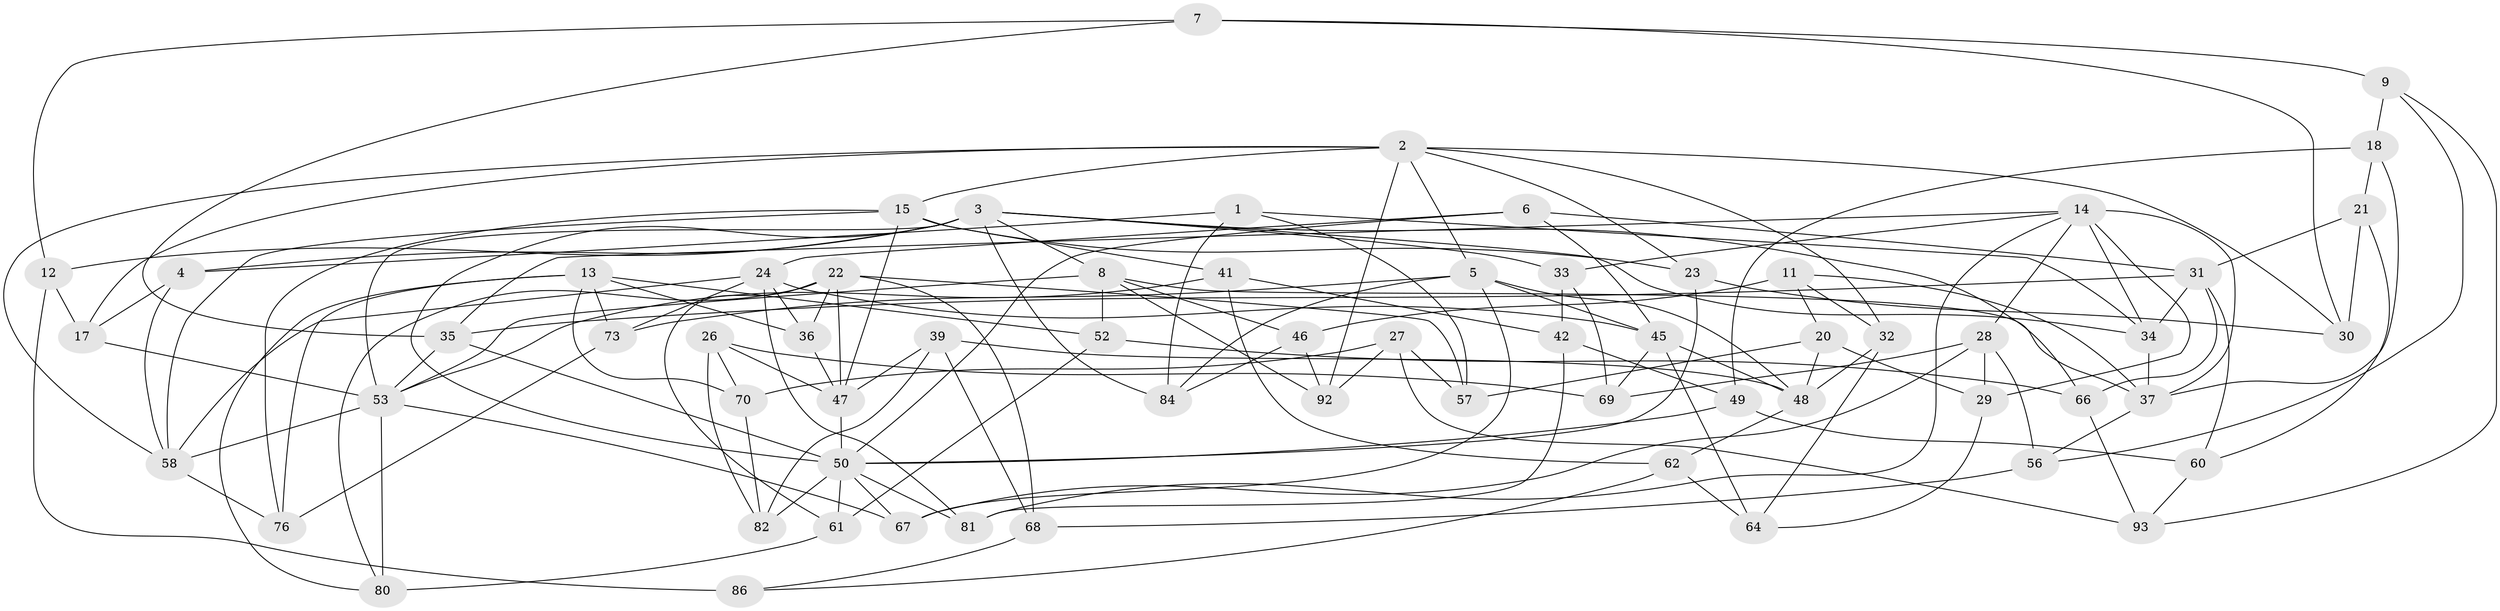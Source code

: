 // original degree distribution, {4: 1.0}
// Generated by graph-tools (version 1.1) at 2025/20/03/04/25 18:20:52]
// undirected, 65 vertices, 154 edges
graph export_dot {
graph [start="1"]
  node [color=gray90,style=filled];
  1;
  2 [super="+44"];
  3 [super="+16+85+87"];
  4;
  5 [super="+19"];
  6;
  7;
  8 [super="+10"];
  9;
  11;
  12 [super="+38"];
  13 [super="+25"];
  14 [super="+75+77"];
  15 [super="+74"];
  17;
  18;
  20;
  21;
  22 [super="+40"];
  23;
  24 [super="+90"];
  26;
  27;
  28 [super="+88"];
  29;
  30;
  31 [super="+43"];
  32;
  33;
  34 [super="+91"];
  35 [super="+54"];
  36;
  37 [super="+89"];
  39;
  41;
  42;
  45 [super="+63"];
  46;
  47 [super="+51"];
  48 [super="+55"];
  49;
  50 [super="+71+59"];
  52;
  53 [super="+72+78"];
  56;
  57;
  58 [super="+94"];
  60;
  61;
  62;
  64;
  66;
  67;
  68;
  69;
  70;
  73;
  76;
  80;
  81;
  82;
  84;
  86;
  92;
  93;
  1 -- 84;
  1 -- 57;
  1 -- 4;
  1 -- 34;
  2 -- 23;
  2 -- 58;
  2 -- 32;
  2 -- 17;
  2 -- 92;
  2 -- 30;
  2 -- 5;
  2 -- 15;
  3 -- 33;
  3 -- 66;
  3 -- 12 [weight=2];
  3 -- 8;
  3 -- 84;
  3 -- 4;
  3 -- 34;
  3 -- 53;
  3 -- 50;
  4 -- 17;
  4 -- 58;
  5 -- 67;
  5 -- 73;
  5 -- 84;
  5 -- 48;
  5 -- 45;
  6 -- 45;
  6 -- 31;
  6 -- 24;
  6 -- 50;
  7 -- 30;
  7 -- 9;
  7 -- 35;
  7 -- 12;
  8 -- 52;
  8 -- 46;
  8 -- 53;
  8 -- 92;
  8 -- 37;
  9 -- 93;
  9 -- 56;
  9 -- 18;
  11 -- 37;
  11 -- 46;
  11 -- 32;
  11 -- 20;
  12 -- 86 [weight=2];
  12 -- 17;
  13 -- 76;
  13 -- 52;
  13 -- 36;
  13 -- 80;
  13 -- 73;
  13 -- 70;
  14 -- 29;
  14 -- 33;
  14 -- 28 [weight=2];
  14 -- 37;
  14 -- 34;
  14 -- 81;
  14 -- 35;
  15 -- 47;
  15 -- 23;
  15 -- 76;
  15 -- 41;
  15 -- 58;
  17 -- 53;
  18 -- 21;
  18 -- 37;
  18 -- 49;
  20 -- 57;
  20 -- 48;
  20 -- 29;
  21 -- 30;
  21 -- 31;
  21 -- 60;
  22 -- 68;
  22 -- 80;
  22 -- 57;
  22 -- 36;
  22 -- 61;
  22 -- 47;
  23 -- 30;
  23 -- 50;
  24 -- 73;
  24 -- 81;
  24 -- 58;
  24 -- 36;
  24 -- 45;
  26 -- 69;
  26 -- 47;
  26 -- 82;
  26 -- 70;
  27 -- 92;
  27 -- 57;
  27 -- 93;
  27 -- 70;
  28 -- 69;
  28 -- 56;
  28 -- 67;
  28 -- 29;
  29 -- 64;
  31 -- 60;
  31 -- 34 [weight=2];
  31 -- 35 [weight=2];
  31 -- 66;
  32 -- 64;
  32 -- 48;
  33 -- 69;
  33 -- 42;
  34 -- 37;
  35 -- 50;
  35 -- 53;
  36 -- 47;
  37 -- 56;
  39 -- 68;
  39 -- 82;
  39 -- 47;
  39 -- 48;
  41 -- 42;
  41 -- 62;
  41 -- 53;
  42 -- 49;
  42 -- 81;
  45 -- 64;
  45 -- 48;
  45 -- 69;
  46 -- 84;
  46 -- 92;
  47 -- 50;
  48 -- 62;
  49 -- 60;
  49 -- 50;
  50 -- 81;
  50 -- 67;
  50 -- 82;
  50 -- 61;
  52 -- 61;
  52 -- 66;
  53 -- 58;
  53 -- 67;
  53 -- 80;
  56 -- 68;
  58 -- 76;
  60 -- 93;
  61 -- 80;
  62 -- 64;
  62 -- 86;
  66 -- 93;
  68 -- 86;
  70 -- 82;
  73 -- 76;
}
